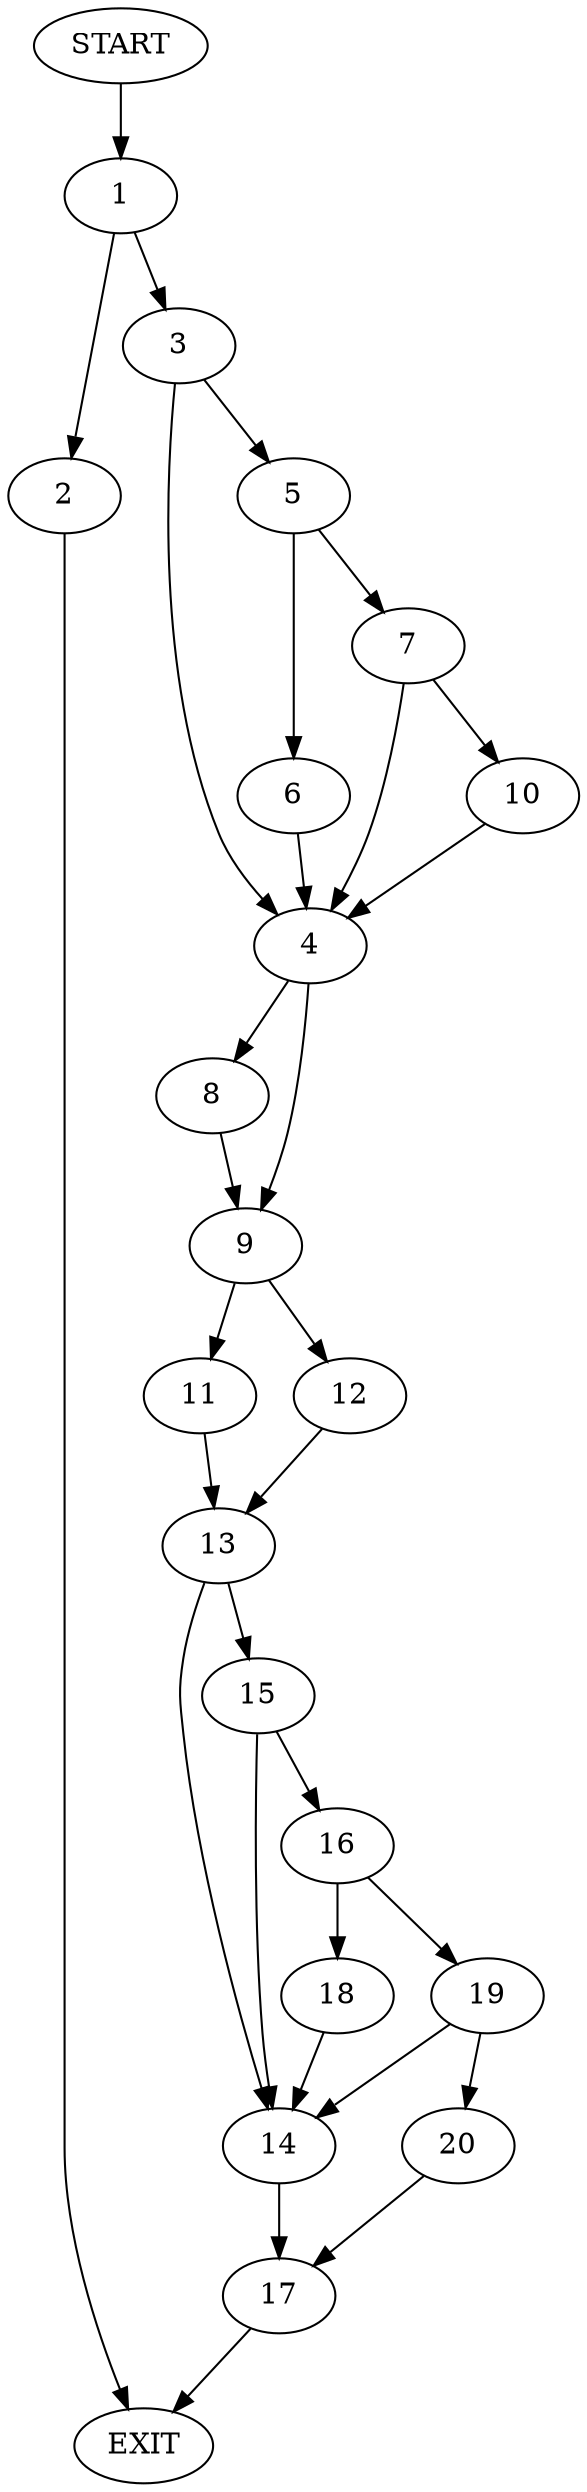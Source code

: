 digraph {
0 [label="START"]
21 [label="EXIT"]
0 -> 1
1 -> 2
1 -> 3
2 -> 21
3 -> 4
3 -> 5
5 -> 6
5 -> 7
4 -> 8
4 -> 9
6 -> 4
7 -> 4
7 -> 10
10 -> 4
8 -> 9
9 -> 11
9 -> 12
11 -> 13
12 -> 13
13 -> 14
13 -> 15
15 -> 16
15 -> 14
14 -> 17
16 -> 18
16 -> 19
18 -> 14
19 -> 20
19 -> 14
20 -> 17
17 -> 21
}
